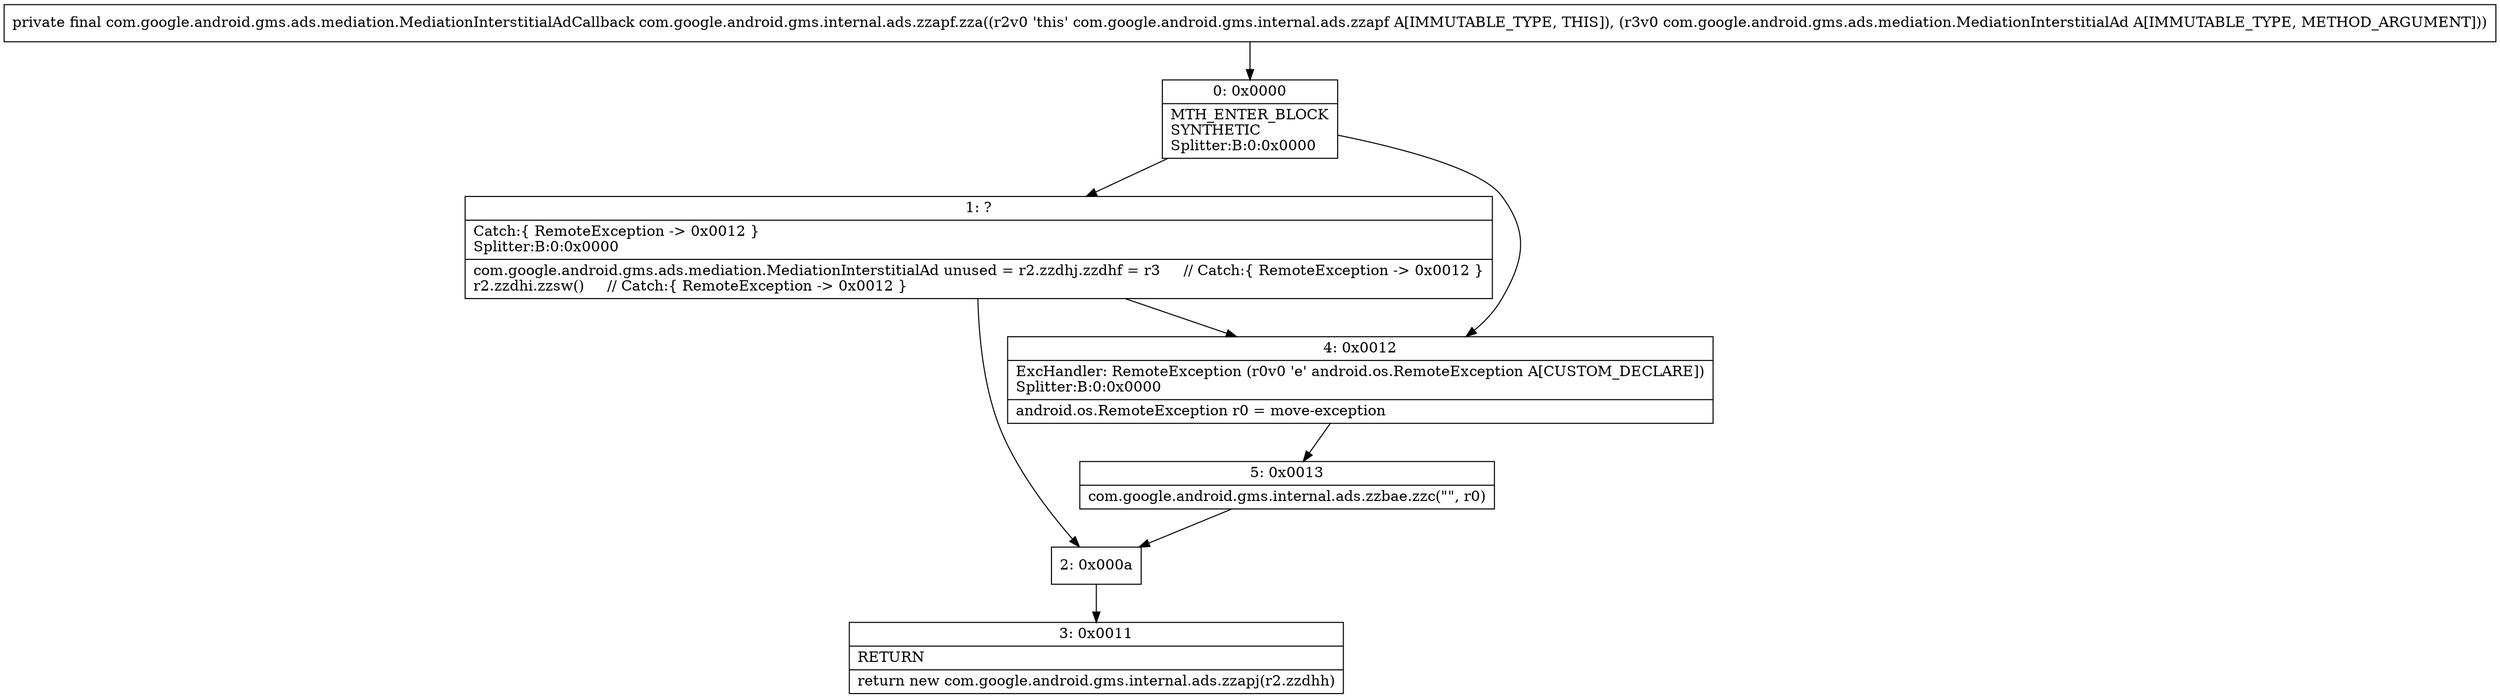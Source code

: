 digraph "CFG forcom.google.android.gms.internal.ads.zzapf.zza(Lcom\/google\/android\/gms\/ads\/mediation\/MediationInterstitialAd;)Lcom\/google\/android\/gms\/ads\/mediation\/MediationInterstitialAdCallback;" {
Node_0 [shape=record,label="{0\:\ 0x0000|MTH_ENTER_BLOCK\lSYNTHETIC\lSplitter:B:0:0x0000\l}"];
Node_1 [shape=record,label="{1\:\ ?|Catch:\{ RemoteException \-\> 0x0012 \}\lSplitter:B:0:0x0000\l|com.google.android.gms.ads.mediation.MediationInterstitialAd unused = r2.zzdhj.zzdhf = r3     \/\/ Catch:\{ RemoteException \-\> 0x0012 \}\lr2.zzdhi.zzsw()     \/\/ Catch:\{ RemoteException \-\> 0x0012 \}\l}"];
Node_2 [shape=record,label="{2\:\ 0x000a}"];
Node_3 [shape=record,label="{3\:\ 0x0011|RETURN\l|return new com.google.android.gms.internal.ads.zzapj(r2.zzdhh)\l}"];
Node_4 [shape=record,label="{4\:\ 0x0012|ExcHandler: RemoteException (r0v0 'e' android.os.RemoteException A[CUSTOM_DECLARE])\lSplitter:B:0:0x0000\l|android.os.RemoteException r0 = move\-exception\l}"];
Node_5 [shape=record,label="{5\:\ 0x0013|com.google.android.gms.internal.ads.zzbae.zzc(\"\", r0)\l}"];
MethodNode[shape=record,label="{private final com.google.android.gms.ads.mediation.MediationInterstitialAdCallback com.google.android.gms.internal.ads.zzapf.zza((r2v0 'this' com.google.android.gms.internal.ads.zzapf A[IMMUTABLE_TYPE, THIS]), (r3v0 com.google.android.gms.ads.mediation.MediationInterstitialAd A[IMMUTABLE_TYPE, METHOD_ARGUMENT])) }"];
MethodNode -> Node_0;
Node_0 -> Node_1;
Node_0 -> Node_4;
Node_1 -> Node_2;
Node_1 -> Node_4;
Node_2 -> Node_3;
Node_4 -> Node_5;
Node_5 -> Node_2;
}

